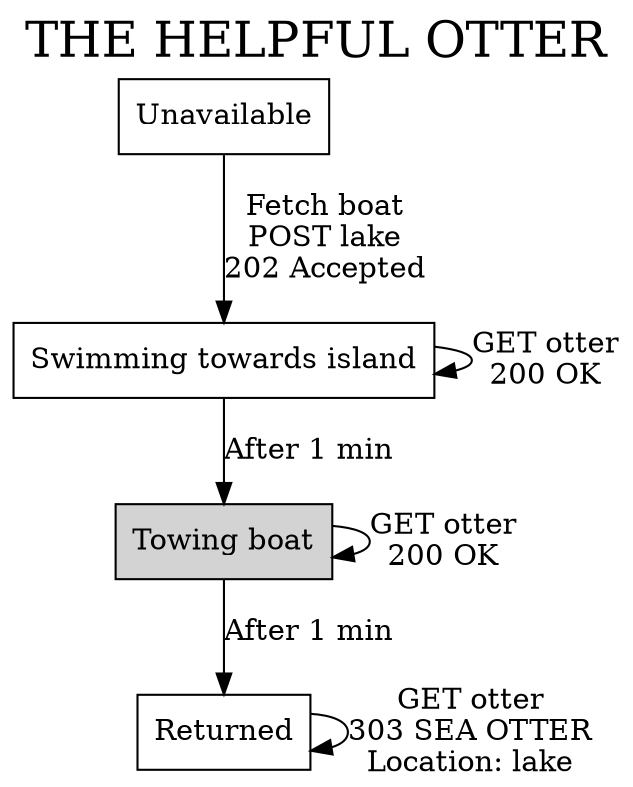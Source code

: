 digraph {
  label="THE HELPFUL OTTER";
  labelloc=t;
  fontsize=24;
  node [shape=box];
  
  initial [label="Unavailable"];
  fetching [label="Swimming towards island"];
  returning [label="Towing boat",bgcolor="black",style="filled"];
  back [label="Returned"];
  
  initial -> fetching [label="Fetch boat\nPOST lake\n202 Accepted"];
  fetching -> fetching [label="GET otter\n200 OK"];
  fetching -> returning [label="After 1 min"];
  returning -> returning [label="GET otter\n200 OK"];
  returning -> back [label="After 1 min"];
  back -> back [label="GET otter\n303 SEA OTTER\nLocation: lake"];
}